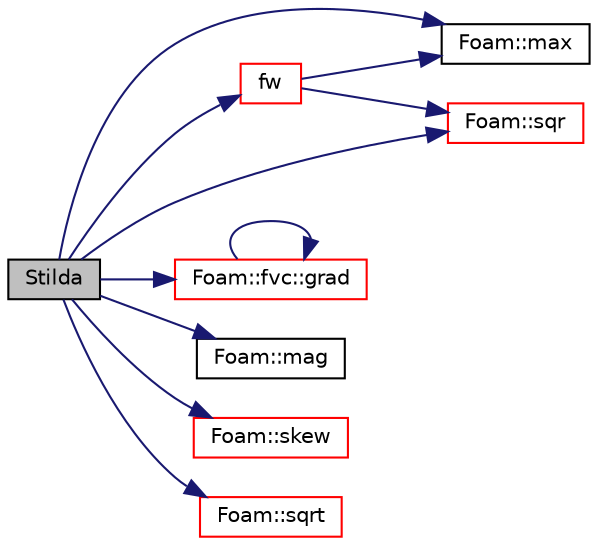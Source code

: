 digraph "Stilda"
{
  bgcolor="transparent";
  edge [fontname="Helvetica",fontsize="10",labelfontname="Helvetica",labelfontsize="10"];
  node [fontname="Helvetica",fontsize="10",shape=record];
  rankdir="LR";
  Node1 [label="Stilda",height=0.2,width=0.4,color="black", fillcolor="grey75", style="filled", fontcolor="black"];
  Node1 -> Node2 [color="midnightblue",fontsize="10",style="solid",fontname="Helvetica"];
  Node2 [label="fw",height=0.2,width=0.4,color="red",URL="$a02453.html#a83454217bbe83e3672b3b4e8804a8dd2"];
  Node2 -> Node3 [color="midnightblue",fontsize="10",style="solid",fontname="Helvetica"];
  Node3 [label="Foam::max",height=0.2,width=0.4,color="black",URL="$a10974.html#ac993e906cf2774ae77e666bc24e81733"];
  Node2 -> Node4 [color="midnightblue",fontsize="10",style="solid",fontname="Helvetica"];
  Node4 [label="Foam::sqr",height=0.2,width=0.4,color="red",URL="$a10974.html#a277dc11c581d53826ab5090b08f3b17b"];
  Node1 -> Node5 [color="midnightblue",fontsize="10",style="solid",fontname="Helvetica"];
  Node5 [label="Foam::fvc::grad",height=0.2,width=0.4,color="red",URL="$a11009.html#a7c00ec90ecc15ed3005255e42c52827a"];
  Node5 -> Node5 [color="midnightblue",fontsize="10",style="solid",fontname="Helvetica"];
  Node1 -> Node6 [color="midnightblue",fontsize="10",style="solid",fontname="Helvetica"];
  Node6 [label="Foam::mag",height=0.2,width=0.4,color="black",URL="$a10974.html#a929da2a3fdcf3dacbbe0487d3a330dae"];
  Node1 -> Node3 [color="midnightblue",fontsize="10",style="solid",fontname="Helvetica"];
  Node1 -> Node7 [color="midnightblue",fontsize="10",style="solid",fontname="Helvetica"];
  Node7 [label="Foam::skew",height=0.2,width=0.4,color="red",URL="$a10974.html#aec5060dc82b7727c5935153aa048b2c1"];
  Node1 -> Node4 [color="midnightblue",fontsize="10",style="solid",fontname="Helvetica"];
  Node1 -> Node8 [color="midnightblue",fontsize="10",style="solid",fontname="Helvetica"];
  Node8 [label="Foam::sqrt",height=0.2,width=0.4,color="red",URL="$a10974.html#a8616bd62eebf2342a80222fecb1bda71"];
}
